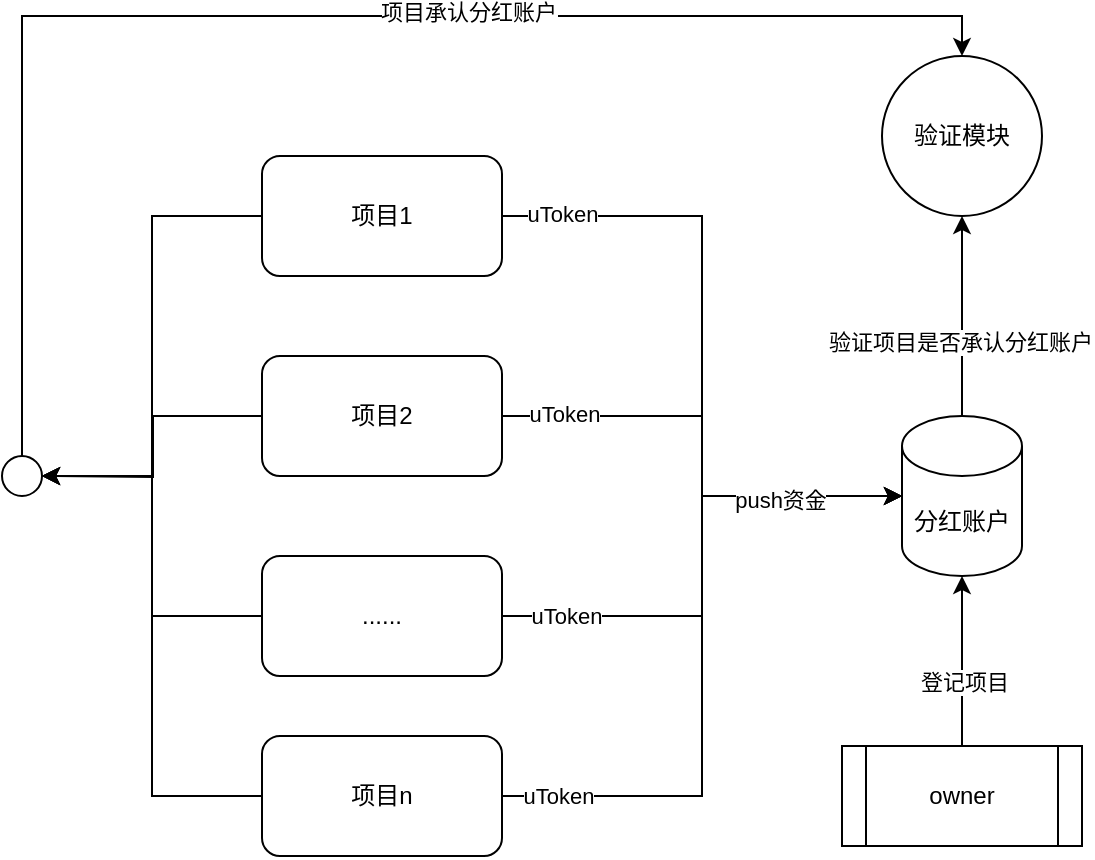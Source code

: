 <mxfile version="21.2.1" type="github">
  <diagram name="第 1 页" id="ZspxYVCgmG6Df7MXZEJ3">
    <mxGraphModel dx="2074" dy="1116" grid="1" gridSize="10" guides="1" tooltips="1" connect="1" arrows="1" fold="1" page="1" pageScale="1" pageWidth="827" pageHeight="1169" math="0" shadow="0">
      <root>
        <mxCell id="0" />
        <mxCell id="1" parent="0" />
        <mxCell id="7vtI9p7YiHXPgLecszBX-6" style="edgeStyle=orthogonalEdgeStyle;rounded=0;orthogonalLoop=1;jettySize=auto;html=1;entryX=0;entryY=0.5;entryDx=0;entryDy=0;entryPerimeter=0;" edge="1" parent="1" source="7vtI9p7YiHXPgLecszBX-1" target="7vtI9p7YiHXPgLecszBX-5">
          <mxGeometry relative="1" as="geometry" />
        </mxCell>
        <mxCell id="7vtI9p7YiHXPgLecszBX-11" value="uToken" style="edgeLabel;html=1;align=center;verticalAlign=middle;resizable=0;points=[];" vertex="1" connectable="0" parent="7vtI9p7YiHXPgLecszBX-6">
          <mxGeometry x="-0.826" y="1" relative="1" as="geometry">
            <mxPoint as="offset" />
          </mxGeometry>
        </mxCell>
        <mxCell id="7vtI9p7YiHXPgLecszBX-21" style="edgeStyle=orthogonalEdgeStyle;rounded=0;orthogonalLoop=1;jettySize=auto;html=1;entryX=1;entryY=0.5;entryDx=0;entryDy=0;" edge="1" parent="1" source="7vtI9p7YiHXPgLecszBX-1" target="7vtI9p7YiHXPgLecszBX-20">
          <mxGeometry relative="1" as="geometry" />
        </mxCell>
        <mxCell id="7vtI9p7YiHXPgLecszBX-1" value="项目1" style="rounded=1;whiteSpace=wrap;html=1;" vertex="1" parent="1">
          <mxGeometry x="240" y="360" width="120" height="60" as="geometry" />
        </mxCell>
        <mxCell id="7vtI9p7YiHXPgLecszBX-7" style="edgeStyle=orthogonalEdgeStyle;rounded=0;orthogonalLoop=1;jettySize=auto;html=1;entryX=0;entryY=0.5;entryDx=0;entryDy=0;entryPerimeter=0;" edge="1" parent="1" source="7vtI9p7YiHXPgLecszBX-2" target="7vtI9p7YiHXPgLecszBX-5">
          <mxGeometry relative="1" as="geometry" />
        </mxCell>
        <mxCell id="7vtI9p7YiHXPgLecszBX-12" value="uToken" style="edgeLabel;html=1;align=center;verticalAlign=middle;resizable=0;points=[];" vertex="1" connectable="0" parent="7vtI9p7YiHXPgLecszBX-7">
          <mxGeometry x="-0.743" y="1" relative="1" as="geometry">
            <mxPoint as="offset" />
          </mxGeometry>
        </mxCell>
        <mxCell id="7vtI9p7YiHXPgLecszBX-22" style="edgeStyle=orthogonalEdgeStyle;rounded=0;orthogonalLoop=1;jettySize=auto;html=1;" edge="1" parent="1" source="7vtI9p7YiHXPgLecszBX-2">
          <mxGeometry relative="1" as="geometry">
            <mxPoint x="130" y="520" as="targetPoint" />
          </mxGeometry>
        </mxCell>
        <mxCell id="7vtI9p7YiHXPgLecszBX-2" value="项目2" style="rounded=1;whiteSpace=wrap;html=1;" vertex="1" parent="1">
          <mxGeometry x="240" y="460" width="120" height="60" as="geometry" />
        </mxCell>
        <mxCell id="7vtI9p7YiHXPgLecszBX-8" style="edgeStyle=orthogonalEdgeStyle;rounded=0;orthogonalLoop=1;jettySize=auto;html=1;entryX=0;entryY=0.5;entryDx=0;entryDy=0;entryPerimeter=0;" edge="1" parent="1" source="7vtI9p7YiHXPgLecszBX-3" target="7vtI9p7YiHXPgLecszBX-5">
          <mxGeometry relative="1" as="geometry" />
        </mxCell>
        <mxCell id="7vtI9p7YiHXPgLecszBX-13" value="uToken" style="edgeLabel;html=1;align=center;verticalAlign=middle;resizable=0;points=[];" vertex="1" connectable="0" parent="7vtI9p7YiHXPgLecszBX-8">
          <mxGeometry x="-0.758" relative="1" as="geometry">
            <mxPoint as="offset" />
          </mxGeometry>
        </mxCell>
        <mxCell id="7vtI9p7YiHXPgLecszBX-23" style="edgeStyle=orthogonalEdgeStyle;rounded=0;orthogonalLoop=1;jettySize=auto;html=1;entryX=1;entryY=0.5;entryDx=0;entryDy=0;" edge="1" parent="1" source="7vtI9p7YiHXPgLecszBX-3" target="7vtI9p7YiHXPgLecszBX-20">
          <mxGeometry relative="1" as="geometry" />
        </mxCell>
        <mxCell id="7vtI9p7YiHXPgLecszBX-3" value="......" style="rounded=1;whiteSpace=wrap;html=1;" vertex="1" parent="1">
          <mxGeometry x="240" y="560" width="120" height="60" as="geometry" />
        </mxCell>
        <mxCell id="7vtI9p7YiHXPgLecszBX-9" style="edgeStyle=orthogonalEdgeStyle;rounded=0;orthogonalLoop=1;jettySize=auto;html=1;entryX=0;entryY=0.5;entryDx=0;entryDy=0;entryPerimeter=0;" edge="1" parent="1" source="7vtI9p7YiHXPgLecszBX-4" target="7vtI9p7YiHXPgLecszBX-5">
          <mxGeometry relative="1" as="geometry" />
        </mxCell>
        <mxCell id="7vtI9p7YiHXPgLecszBX-14" value="uToken" style="edgeLabel;html=1;align=center;verticalAlign=middle;resizable=0;points=[];" vertex="1" connectable="0" parent="7vtI9p7YiHXPgLecszBX-9">
          <mxGeometry x="-0.839" relative="1" as="geometry">
            <mxPoint as="offset" />
          </mxGeometry>
        </mxCell>
        <mxCell id="7vtI9p7YiHXPgLecszBX-19" value="push资金" style="edgeLabel;html=1;align=center;verticalAlign=middle;resizable=0;points=[];" vertex="1" connectable="0" parent="7vtI9p7YiHXPgLecszBX-9">
          <mxGeometry x="0.649" y="-2" relative="1" as="geometry">
            <mxPoint as="offset" />
          </mxGeometry>
        </mxCell>
        <mxCell id="7vtI9p7YiHXPgLecszBX-24" style="edgeStyle=orthogonalEdgeStyle;rounded=0;orthogonalLoop=1;jettySize=auto;html=1;entryX=1;entryY=0.5;entryDx=0;entryDy=0;" edge="1" parent="1" source="7vtI9p7YiHXPgLecszBX-4" target="7vtI9p7YiHXPgLecszBX-20">
          <mxGeometry relative="1" as="geometry" />
        </mxCell>
        <mxCell id="7vtI9p7YiHXPgLecszBX-4" value="项目n" style="rounded=1;whiteSpace=wrap;html=1;" vertex="1" parent="1">
          <mxGeometry x="240" y="650" width="120" height="60" as="geometry" />
        </mxCell>
        <mxCell id="7vtI9p7YiHXPgLecszBX-16" style="edgeStyle=orthogonalEdgeStyle;rounded=0;orthogonalLoop=1;jettySize=auto;html=1;entryX=0.5;entryY=1;entryDx=0;entryDy=0;" edge="1" parent="1" source="7vtI9p7YiHXPgLecszBX-5" target="7vtI9p7YiHXPgLecszBX-15">
          <mxGeometry relative="1" as="geometry" />
        </mxCell>
        <mxCell id="7vtI9p7YiHXPgLecszBX-17" value="验证项目是否承认分红账户" style="edgeLabel;html=1;align=center;verticalAlign=middle;resizable=0;points=[];" vertex="1" connectable="0" parent="7vtI9p7YiHXPgLecszBX-16">
          <mxGeometry x="-0.253" y="1" relative="1" as="geometry">
            <mxPoint as="offset" />
          </mxGeometry>
        </mxCell>
        <mxCell id="7vtI9p7YiHXPgLecszBX-5" value="分红账户" style="shape=cylinder3;whiteSpace=wrap;html=1;boundedLbl=1;backgroundOutline=1;size=15;" vertex="1" parent="1">
          <mxGeometry x="560" y="490" width="60" height="80" as="geometry" />
        </mxCell>
        <mxCell id="7vtI9p7YiHXPgLecszBX-15" value="验证模块" style="ellipse;whiteSpace=wrap;html=1;aspect=fixed;" vertex="1" parent="1">
          <mxGeometry x="550" y="310" width="80" height="80" as="geometry" />
        </mxCell>
        <mxCell id="7vtI9p7YiHXPgLecszBX-25" style="edgeStyle=orthogonalEdgeStyle;rounded=0;orthogonalLoop=1;jettySize=auto;html=1;entryX=0.5;entryY=0;entryDx=0;entryDy=0;exitX=0.5;exitY=0;exitDx=0;exitDy=0;" edge="1" parent="1" source="7vtI9p7YiHXPgLecszBX-20" target="7vtI9p7YiHXPgLecszBX-15">
          <mxGeometry relative="1" as="geometry" />
        </mxCell>
        <mxCell id="7vtI9p7YiHXPgLecszBX-26" value="项目承认分红账户" style="edgeLabel;html=1;align=center;verticalAlign=middle;resizable=0;points=[];" vertex="1" connectable="0" parent="7vtI9p7YiHXPgLecszBX-25">
          <mxGeometry x="0.247" y="2" relative="1" as="geometry">
            <mxPoint as="offset" />
          </mxGeometry>
        </mxCell>
        <mxCell id="7vtI9p7YiHXPgLecszBX-20" value="" style="ellipse;whiteSpace=wrap;html=1;aspect=fixed;" vertex="1" parent="1">
          <mxGeometry x="110" y="510" width="20" height="20" as="geometry" />
        </mxCell>
        <mxCell id="7vtI9p7YiHXPgLecszBX-28" style="edgeStyle=orthogonalEdgeStyle;rounded=0;orthogonalLoop=1;jettySize=auto;html=1;entryX=0.5;entryY=1;entryDx=0;entryDy=0;entryPerimeter=0;" edge="1" parent="1" source="7vtI9p7YiHXPgLecszBX-27" target="7vtI9p7YiHXPgLecszBX-5">
          <mxGeometry relative="1" as="geometry">
            <Array as="points">
              <mxPoint x="590" y="620" />
              <mxPoint x="590" y="620" />
            </Array>
          </mxGeometry>
        </mxCell>
        <mxCell id="7vtI9p7YiHXPgLecszBX-29" value="登记项目" style="edgeLabel;html=1;align=center;verticalAlign=middle;resizable=0;points=[];" vertex="1" connectable="0" parent="7vtI9p7YiHXPgLecszBX-28">
          <mxGeometry x="-0.239" y="-1" relative="1" as="geometry">
            <mxPoint as="offset" />
          </mxGeometry>
        </mxCell>
        <mxCell id="7vtI9p7YiHXPgLecszBX-27" value="owner" style="shape=process;whiteSpace=wrap;html=1;backgroundOutline=1;" vertex="1" parent="1">
          <mxGeometry x="530" y="655" width="120" height="50" as="geometry" />
        </mxCell>
      </root>
    </mxGraphModel>
  </diagram>
</mxfile>
